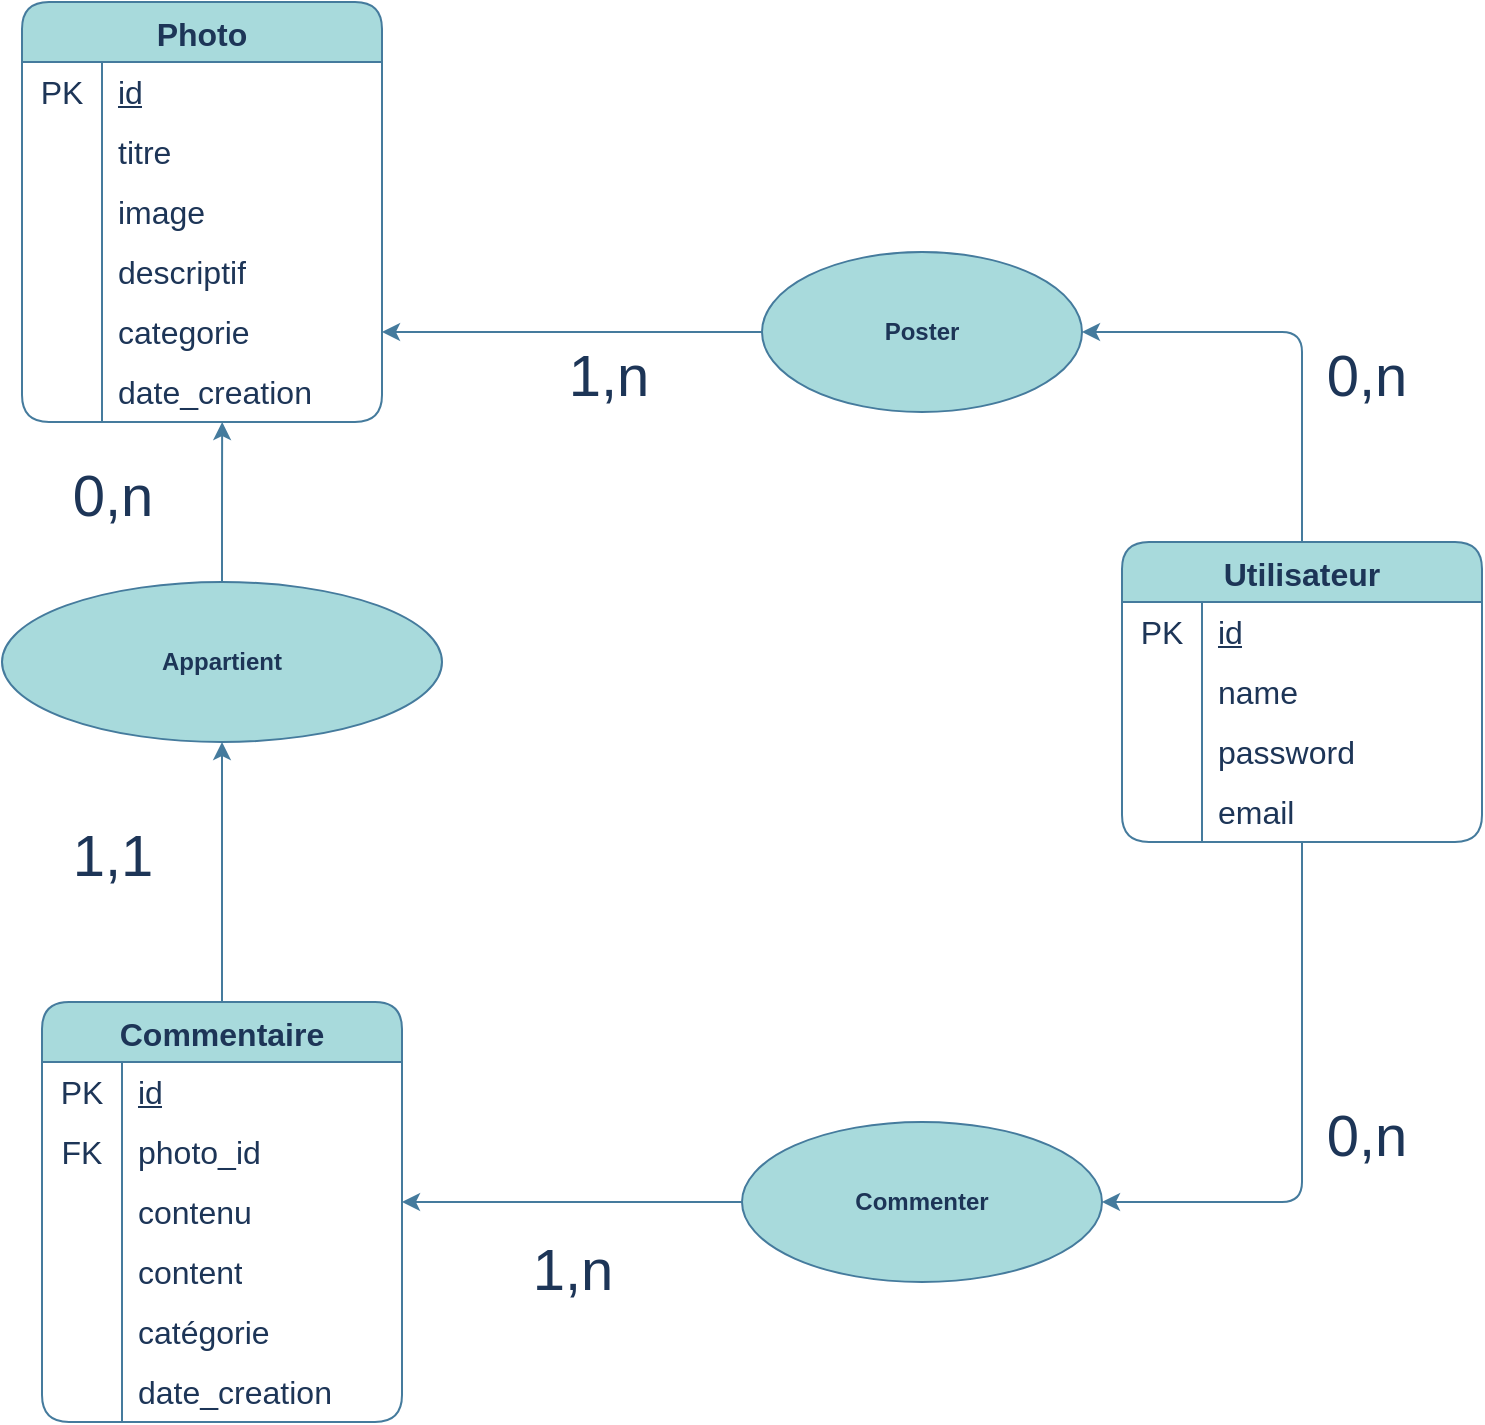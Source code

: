 <mxfile version="21.6.5" type="device">
  <diagram id="R2lEEEUBdFMjLlhIrx00" name="Page-1">
    <mxGraphModel dx="1311" dy="780" grid="0" gridSize="10" guides="1" tooltips="1" connect="1" arrows="1" fold="1" page="1" pageScale="1" pageWidth="850" pageHeight="1100" math="0" shadow="0" extFonts="Permanent Marker^https://fonts.googleapis.com/css?family=Permanent+Marker">
      <root>
        <mxCell id="0" />
        <mxCell id="1" parent="0" />
        <mxCell id="RfDgtVIOhLXn0lKdOV8g-113" style="edgeStyle=orthogonalEdgeStyle;rounded=1;orthogonalLoop=1;jettySize=auto;html=1;entryX=1;entryY=0.5;entryDx=0;entryDy=0;labelBackgroundColor=none;strokeColor=#457B9D;fontColor=default;" parent="1" source="RfDgtVIOhLXn0lKdOV8g-14" target="RfDgtVIOhLXn0lKdOV8g-73" edge="1">
          <mxGeometry relative="1" as="geometry" />
        </mxCell>
        <mxCell id="RfDgtVIOhLXn0lKdOV8g-14" value="Poster" style="ellipse;whiteSpace=wrap;html=1;startSize=30;fontStyle=1;labelBackgroundColor=none;rounded=1;fillColor=#A8DADC;strokeColor=#457B9D;fontColor=#1D3557;" parent="1" vertex="1">
          <mxGeometry x="450" y="225" width="160" height="80" as="geometry" />
        </mxCell>
        <mxCell id="RfDgtVIOhLXn0lKdOV8g-109" style="edgeStyle=orthogonalEdgeStyle;rounded=1;orthogonalLoop=1;jettySize=auto;html=1;labelBackgroundColor=none;strokeColor=#457B9D;fontColor=default;" parent="1" source="RfDgtVIOhLXn0lKdOV8g-25" edge="1">
          <mxGeometry relative="1" as="geometry">
            <mxPoint x="270" y="700" as="targetPoint" />
            <Array as="points">
              <mxPoint x="270" y="700" />
            </Array>
          </mxGeometry>
        </mxCell>
        <mxCell id="RfDgtVIOhLXn0lKdOV8g-25" value="Commenter" style="ellipse;whiteSpace=wrap;html=1;startSize=30;fontStyle=1;labelBackgroundColor=none;rounded=1;fillColor=#A8DADC;strokeColor=#457B9D;fontColor=#1D3557;" parent="1" vertex="1">
          <mxGeometry x="440" y="660" width="180" height="80" as="geometry" />
        </mxCell>
        <mxCell id="RfDgtVIOhLXn0lKdOV8g-114" style="edgeStyle=orthogonalEdgeStyle;rounded=1;orthogonalLoop=1;jettySize=auto;html=1;entryX=0.556;entryY=1;entryDx=0;entryDy=0;entryPerimeter=0;labelBackgroundColor=none;strokeColor=#457B9D;fontColor=default;" parent="1" source="RfDgtVIOhLXn0lKdOV8g-38" target="RfDgtVIOhLXn0lKdOV8g-102" edge="1">
          <mxGeometry relative="1" as="geometry">
            <mxPoint x="180" y="320.0" as="targetPoint" />
          </mxGeometry>
        </mxCell>
        <mxCell id="RfDgtVIOhLXn0lKdOV8g-38" value="Appartient" style="ellipse;whiteSpace=wrap;html=1;startSize=30;fontStyle=1;labelBackgroundColor=none;rounded=1;fillColor=#A8DADC;strokeColor=#457B9D;fontColor=#1D3557;" parent="1" vertex="1">
          <mxGeometry x="70" y="390" width="220" height="80" as="geometry" />
        </mxCell>
        <mxCell id="RfDgtVIOhLXn0lKdOV8g-108" style="edgeStyle=orthogonalEdgeStyle;rounded=1;orthogonalLoop=1;jettySize=auto;html=1;entryX=1;entryY=0.5;entryDx=0;entryDy=0;labelBackgroundColor=none;strokeColor=#457B9D;fontColor=default;" parent="1" source="RfDgtVIOhLXn0lKdOV8g-47" target="RfDgtVIOhLXn0lKdOV8g-25" edge="1">
          <mxGeometry relative="1" as="geometry">
            <Array as="points">
              <mxPoint x="720" y="700" />
            </Array>
          </mxGeometry>
        </mxCell>
        <mxCell id="RfDgtVIOhLXn0lKdOV8g-112" style="edgeStyle=orthogonalEdgeStyle;rounded=1;orthogonalLoop=1;jettySize=auto;html=1;entryX=1;entryY=0.5;entryDx=0;entryDy=0;labelBackgroundColor=none;strokeColor=#457B9D;fontColor=default;" parent="1" source="RfDgtVIOhLXn0lKdOV8g-47" target="RfDgtVIOhLXn0lKdOV8g-14" edge="1">
          <mxGeometry relative="1" as="geometry">
            <Array as="points">
              <mxPoint x="720" y="265" />
            </Array>
          </mxGeometry>
        </mxCell>
        <mxCell id="RfDgtVIOhLXn0lKdOV8g-47" value="Utilisateur" style="shape=table;startSize=30;container=1;collapsible=0;childLayout=tableLayout;fixedRows=1;rowLines=0;fontStyle=1;strokeColor=#457B9D;fontSize=16;rounded=1;labelBackgroundColor=none;fillColor=#A8DADC;fontColor=#1D3557;" parent="1" vertex="1">
          <mxGeometry x="630" y="370" width="180" height="150" as="geometry" />
        </mxCell>
        <mxCell id="RfDgtVIOhLXn0lKdOV8g-48" value="" style="shape=tableRow;horizontal=0;startSize=0;swimlaneHead=0;swimlaneBody=0;top=0;left=0;bottom=0;right=0;collapsible=0;dropTarget=0;fillColor=none;points=[[0,0.5],[1,0.5]];portConstraint=eastwest;strokeColor=#457B9D;fontSize=16;rounded=1;labelBackgroundColor=none;fontColor=#1D3557;" parent="RfDgtVIOhLXn0lKdOV8g-47" vertex="1">
          <mxGeometry y="30" width="180" height="30" as="geometry" />
        </mxCell>
        <mxCell id="RfDgtVIOhLXn0lKdOV8g-49" value="PK" style="shape=partialRectangle;html=1;whiteSpace=wrap;connectable=0;fillColor=none;top=0;left=0;bottom=0;right=0;overflow=hidden;pointerEvents=1;strokeColor=#457B9D;fontSize=16;rounded=1;labelBackgroundColor=none;fontColor=#1D3557;" parent="RfDgtVIOhLXn0lKdOV8g-48" vertex="1">
          <mxGeometry width="40" height="30" as="geometry">
            <mxRectangle width="40" height="30" as="alternateBounds" />
          </mxGeometry>
        </mxCell>
        <mxCell id="RfDgtVIOhLXn0lKdOV8g-50" value="&lt;u&gt;id&lt;/u&gt;" style="shape=partialRectangle;html=1;whiteSpace=wrap;connectable=0;fillColor=none;top=0;left=0;bottom=0;right=0;align=left;spacingLeft=6;overflow=hidden;strokeColor=#457B9D;fontSize=16;rounded=1;labelBackgroundColor=none;fontColor=#1D3557;" parent="RfDgtVIOhLXn0lKdOV8g-48" vertex="1">
          <mxGeometry x="40" width="140" height="30" as="geometry">
            <mxRectangle width="140" height="30" as="alternateBounds" />
          </mxGeometry>
        </mxCell>
        <mxCell id="RfDgtVIOhLXn0lKdOV8g-57" style="shape=tableRow;horizontal=0;startSize=0;swimlaneHead=0;swimlaneBody=0;top=0;left=0;bottom=0;right=0;collapsible=0;dropTarget=0;fillColor=none;points=[[0,0.5],[1,0.5]];portConstraint=eastwest;strokeColor=#457B9D;fontSize=16;rounded=1;labelBackgroundColor=none;fontColor=#1D3557;" parent="RfDgtVIOhLXn0lKdOV8g-47" vertex="1">
          <mxGeometry y="60" width="180" height="30" as="geometry" />
        </mxCell>
        <mxCell id="RfDgtVIOhLXn0lKdOV8g-58" style="shape=partialRectangle;html=1;whiteSpace=wrap;connectable=0;fillColor=none;top=0;left=0;bottom=0;right=0;overflow=hidden;pointerEvents=1;strokeColor=#457B9D;fontSize=16;rounded=1;labelBackgroundColor=none;fontColor=#1D3557;" parent="RfDgtVIOhLXn0lKdOV8g-57" vertex="1">
          <mxGeometry width="40" height="30" as="geometry">
            <mxRectangle width="40" height="30" as="alternateBounds" />
          </mxGeometry>
        </mxCell>
        <mxCell id="RfDgtVIOhLXn0lKdOV8g-59" value="name" style="shape=partialRectangle;html=1;whiteSpace=wrap;connectable=0;fillColor=none;top=0;left=0;bottom=0;right=0;align=left;spacingLeft=6;overflow=hidden;strokeColor=#457B9D;fontSize=16;rounded=1;labelBackgroundColor=none;fontColor=#1D3557;" parent="RfDgtVIOhLXn0lKdOV8g-57" vertex="1">
          <mxGeometry x="40" width="140" height="30" as="geometry">
            <mxRectangle width="140" height="30" as="alternateBounds" />
          </mxGeometry>
        </mxCell>
        <mxCell id="RfDgtVIOhLXn0lKdOV8g-51" value="" style="shape=tableRow;horizontal=0;startSize=0;swimlaneHead=0;swimlaneBody=0;top=0;left=0;bottom=0;right=0;collapsible=0;dropTarget=0;fillColor=none;points=[[0,0.5],[1,0.5]];portConstraint=eastwest;strokeColor=#457B9D;fontSize=16;rounded=1;labelBackgroundColor=none;fontColor=#1D3557;" parent="RfDgtVIOhLXn0lKdOV8g-47" vertex="1">
          <mxGeometry y="90" width="180" height="30" as="geometry" />
        </mxCell>
        <mxCell id="RfDgtVIOhLXn0lKdOV8g-52" value="" style="shape=partialRectangle;html=1;whiteSpace=wrap;connectable=0;fillColor=none;top=0;left=0;bottom=0;right=0;overflow=hidden;strokeColor=#457B9D;fontSize=16;rounded=1;labelBackgroundColor=none;fontColor=#1D3557;" parent="RfDgtVIOhLXn0lKdOV8g-51" vertex="1">
          <mxGeometry width="40" height="30" as="geometry">
            <mxRectangle width="40" height="30" as="alternateBounds" />
          </mxGeometry>
        </mxCell>
        <mxCell id="RfDgtVIOhLXn0lKdOV8g-53" value="password" style="shape=partialRectangle;html=1;whiteSpace=wrap;connectable=0;fillColor=none;top=0;left=0;bottom=0;right=0;align=left;spacingLeft=6;overflow=hidden;strokeColor=#457B9D;fontSize=16;rounded=1;labelBackgroundColor=none;fontColor=#1D3557;" parent="RfDgtVIOhLXn0lKdOV8g-51" vertex="1">
          <mxGeometry x="40" width="140" height="30" as="geometry">
            <mxRectangle width="140" height="30" as="alternateBounds" />
          </mxGeometry>
        </mxCell>
        <mxCell id="RfDgtVIOhLXn0lKdOV8g-54" value="" style="shape=tableRow;horizontal=0;startSize=0;swimlaneHead=0;swimlaneBody=0;top=0;left=0;bottom=0;right=0;collapsible=0;dropTarget=0;fillColor=none;points=[[0,0.5],[1,0.5]];portConstraint=eastwest;strokeColor=#457B9D;fontSize=16;rounded=1;labelBackgroundColor=none;fontColor=#1D3557;" parent="RfDgtVIOhLXn0lKdOV8g-47" vertex="1">
          <mxGeometry y="120" width="180" height="30" as="geometry" />
        </mxCell>
        <mxCell id="RfDgtVIOhLXn0lKdOV8g-55" value="" style="shape=partialRectangle;html=1;whiteSpace=wrap;connectable=0;fillColor=none;top=0;left=0;bottom=0;right=0;overflow=hidden;strokeColor=#457B9D;fontSize=16;rounded=1;labelBackgroundColor=none;fontColor=#1D3557;" parent="RfDgtVIOhLXn0lKdOV8g-54" vertex="1">
          <mxGeometry width="40" height="30" as="geometry">
            <mxRectangle width="40" height="30" as="alternateBounds" />
          </mxGeometry>
        </mxCell>
        <mxCell id="RfDgtVIOhLXn0lKdOV8g-56" value="email" style="shape=partialRectangle;html=1;whiteSpace=wrap;connectable=0;fillColor=none;top=0;left=0;bottom=0;right=0;align=left;spacingLeft=6;overflow=hidden;strokeColor=#457B9D;fontSize=16;rounded=1;labelBackgroundColor=none;fontColor=#1D3557;" parent="RfDgtVIOhLXn0lKdOV8g-54" vertex="1">
          <mxGeometry x="40" width="140" height="30" as="geometry">
            <mxRectangle width="140" height="30" as="alternateBounds" />
          </mxGeometry>
        </mxCell>
        <mxCell id="RfDgtVIOhLXn0lKdOV8g-60" value="Photo" style="shape=table;startSize=30;container=1;collapsible=0;childLayout=tableLayout;fixedRows=1;rowLines=0;fontStyle=1;strokeColor=#457B9D;fontSize=16;rounded=1;labelBackgroundColor=none;fillColor=#A8DADC;fontColor=#1D3557;" parent="1" vertex="1">
          <mxGeometry x="80" y="100" width="180" height="210" as="geometry" />
        </mxCell>
        <mxCell id="RfDgtVIOhLXn0lKdOV8g-61" value="" style="shape=tableRow;horizontal=0;startSize=0;swimlaneHead=0;swimlaneBody=0;top=0;left=0;bottom=0;right=0;collapsible=0;dropTarget=0;fillColor=none;points=[[0,0.5],[1,0.5]];portConstraint=eastwest;strokeColor=#457B9D;fontSize=16;rounded=1;labelBackgroundColor=none;fontColor=#1D3557;" parent="RfDgtVIOhLXn0lKdOV8g-60" vertex="1">
          <mxGeometry y="30" width="180" height="30" as="geometry" />
        </mxCell>
        <mxCell id="RfDgtVIOhLXn0lKdOV8g-62" value="PK" style="shape=partialRectangle;html=1;whiteSpace=wrap;connectable=0;fillColor=none;top=0;left=0;bottom=0;right=0;overflow=hidden;pointerEvents=1;strokeColor=#457B9D;fontSize=16;rounded=1;labelBackgroundColor=none;fontColor=#1D3557;" parent="RfDgtVIOhLXn0lKdOV8g-61" vertex="1">
          <mxGeometry width="40" height="30" as="geometry">
            <mxRectangle width="40" height="30" as="alternateBounds" />
          </mxGeometry>
        </mxCell>
        <mxCell id="RfDgtVIOhLXn0lKdOV8g-63" value="&lt;u&gt;id&lt;/u&gt;" style="shape=partialRectangle;html=1;whiteSpace=wrap;connectable=0;fillColor=none;top=0;left=0;bottom=0;right=0;align=left;spacingLeft=6;overflow=hidden;strokeColor=#457B9D;fontSize=16;rounded=1;labelBackgroundColor=none;fontColor=#1D3557;" parent="RfDgtVIOhLXn0lKdOV8g-61" vertex="1">
          <mxGeometry x="40" width="140" height="30" as="geometry">
            <mxRectangle width="140" height="30" as="alternateBounds" />
          </mxGeometry>
        </mxCell>
        <mxCell id="RfDgtVIOhLXn0lKdOV8g-64" style="shape=tableRow;horizontal=0;startSize=0;swimlaneHead=0;swimlaneBody=0;top=0;left=0;bottom=0;right=0;collapsible=0;dropTarget=0;fillColor=none;points=[[0,0.5],[1,0.5]];portConstraint=eastwest;strokeColor=#457B9D;fontSize=16;rounded=1;labelBackgroundColor=none;fontColor=#1D3557;" parent="RfDgtVIOhLXn0lKdOV8g-60" vertex="1">
          <mxGeometry y="60" width="180" height="30" as="geometry" />
        </mxCell>
        <mxCell id="RfDgtVIOhLXn0lKdOV8g-65" style="shape=partialRectangle;html=1;whiteSpace=wrap;connectable=0;fillColor=none;top=0;left=0;bottom=0;right=0;overflow=hidden;pointerEvents=1;strokeColor=#457B9D;fontSize=16;rounded=1;labelBackgroundColor=none;fontColor=#1D3557;" parent="RfDgtVIOhLXn0lKdOV8g-64" vertex="1">
          <mxGeometry width="40" height="30" as="geometry">
            <mxRectangle width="40" height="30" as="alternateBounds" />
          </mxGeometry>
        </mxCell>
        <mxCell id="RfDgtVIOhLXn0lKdOV8g-66" value="titre" style="shape=partialRectangle;html=1;whiteSpace=wrap;connectable=0;fillColor=none;top=0;left=0;bottom=0;right=0;align=left;spacingLeft=6;overflow=hidden;strokeColor=#457B9D;fontSize=16;rounded=1;labelBackgroundColor=none;fontColor=#1D3557;" parent="RfDgtVIOhLXn0lKdOV8g-64" vertex="1">
          <mxGeometry x="40" width="140" height="30" as="geometry">
            <mxRectangle width="140" height="30" as="alternateBounds" />
          </mxGeometry>
        </mxCell>
        <mxCell id="RfDgtVIOhLXn0lKdOV8g-67" value="" style="shape=tableRow;horizontal=0;startSize=0;swimlaneHead=0;swimlaneBody=0;top=0;left=0;bottom=0;right=0;collapsible=0;dropTarget=0;fillColor=none;points=[[0,0.5],[1,0.5]];portConstraint=eastwest;strokeColor=#457B9D;fontSize=16;rounded=1;labelBackgroundColor=none;fontColor=#1D3557;" parent="RfDgtVIOhLXn0lKdOV8g-60" vertex="1">
          <mxGeometry y="90" width="180" height="30" as="geometry" />
        </mxCell>
        <mxCell id="RfDgtVIOhLXn0lKdOV8g-68" value="" style="shape=partialRectangle;html=1;whiteSpace=wrap;connectable=0;fillColor=none;top=0;left=0;bottom=0;right=0;overflow=hidden;strokeColor=#457B9D;fontSize=16;rounded=1;labelBackgroundColor=none;fontColor=#1D3557;" parent="RfDgtVIOhLXn0lKdOV8g-67" vertex="1">
          <mxGeometry width="40" height="30" as="geometry">
            <mxRectangle width="40" height="30" as="alternateBounds" />
          </mxGeometry>
        </mxCell>
        <mxCell id="RfDgtVIOhLXn0lKdOV8g-69" value="image" style="shape=partialRectangle;html=1;whiteSpace=wrap;connectable=0;fillColor=none;top=0;left=0;bottom=0;right=0;align=left;spacingLeft=6;overflow=hidden;strokeColor=#457B9D;fontSize=16;rounded=1;labelBackgroundColor=none;fontColor=#1D3557;" parent="RfDgtVIOhLXn0lKdOV8g-67" vertex="1">
          <mxGeometry x="40" width="140" height="30" as="geometry">
            <mxRectangle width="140" height="30" as="alternateBounds" />
          </mxGeometry>
        </mxCell>
        <mxCell id="RfDgtVIOhLXn0lKdOV8g-70" value="" style="shape=tableRow;horizontal=0;startSize=0;swimlaneHead=0;swimlaneBody=0;top=0;left=0;bottom=0;right=0;collapsible=0;dropTarget=0;fillColor=none;points=[[0,0.5],[1,0.5]];portConstraint=eastwest;strokeColor=#457B9D;fontSize=16;rounded=1;labelBackgroundColor=none;fontColor=#1D3557;" parent="RfDgtVIOhLXn0lKdOV8g-60" vertex="1">
          <mxGeometry y="120" width="180" height="30" as="geometry" />
        </mxCell>
        <mxCell id="RfDgtVIOhLXn0lKdOV8g-71" value="" style="shape=partialRectangle;html=1;whiteSpace=wrap;connectable=0;fillColor=none;top=0;left=0;bottom=0;right=0;overflow=hidden;strokeColor=#457B9D;fontSize=16;rounded=1;labelBackgroundColor=none;fontColor=#1D3557;" parent="RfDgtVIOhLXn0lKdOV8g-70" vertex="1">
          <mxGeometry width="40" height="30" as="geometry">
            <mxRectangle width="40" height="30" as="alternateBounds" />
          </mxGeometry>
        </mxCell>
        <mxCell id="RfDgtVIOhLXn0lKdOV8g-72" value="descriptif" style="shape=partialRectangle;html=1;whiteSpace=wrap;connectable=0;fillColor=none;top=0;left=0;bottom=0;right=0;align=left;spacingLeft=6;overflow=hidden;strokeColor=#457B9D;fontSize=16;rounded=1;labelBackgroundColor=none;fontColor=#1D3557;" parent="RfDgtVIOhLXn0lKdOV8g-70" vertex="1">
          <mxGeometry x="40" width="140" height="30" as="geometry">
            <mxRectangle width="140" height="30" as="alternateBounds" />
          </mxGeometry>
        </mxCell>
        <mxCell id="RfDgtVIOhLXn0lKdOV8g-73" style="shape=tableRow;horizontal=0;startSize=0;swimlaneHead=0;swimlaneBody=0;top=0;left=0;bottom=0;right=0;collapsible=0;dropTarget=0;fillColor=none;points=[[0,0.5],[1,0.5]];portConstraint=eastwest;strokeColor=#457B9D;fontSize=16;rounded=1;labelBackgroundColor=none;fontColor=#1D3557;" parent="RfDgtVIOhLXn0lKdOV8g-60" vertex="1">
          <mxGeometry y="150" width="180" height="30" as="geometry" />
        </mxCell>
        <mxCell id="RfDgtVIOhLXn0lKdOV8g-74" style="shape=partialRectangle;html=1;whiteSpace=wrap;connectable=0;fillColor=none;top=0;left=0;bottom=0;right=0;overflow=hidden;strokeColor=#457B9D;fontSize=16;rounded=1;labelBackgroundColor=none;fontColor=#1D3557;" parent="RfDgtVIOhLXn0lKdOV8g-73" vertex="1">
          <mxGeometry width="40" height="30" as="geometry">
            <mxRectangle width="40" height="30" as="alternateBounds" />
          </mxGeometry>
        </mxCell>
        <mxCell id="RfDgtVIOhLXn0lKdOV8g-75" value="categorie" style="shape=partialRectangle;html=1;whiteSpace=wrap;connectable=0;fillColor=none;top=0;left=0;bottom=0;right=0;align=left;spacingLeft=6;overflow=hidden;strokeColor=#457B9D;fontSize=16;rounded=1;labelBackgroundColor=none;fontColor=#1D3557;" parent="RfDgtVIOhLXn0lKdOV8g-73" vertex="1">
          <mxGeometry x="40" width="140" height="30" as="geometry">
            <mxRectangle width="140" height="30" as="alternateBounds" />
          </mxGeometry>
        </mxCell>
        <mxCell id="RfDgtVIOhLXn0lKdOV8g-102" style="shape=tableRow;horizontal=0;startSize=0;swimlaneHead=0;swimlaneBody=0;top=0;left=0;bottom=0;right=0;collapsible=0;dropTarget=0;fillColor=none;points=[[0,0.5],[1,0.5]];portConstraint=eastwest;strokeColor=#457B9D;fontSize=16;rounded=1;labelBackgroundColor=none;fontColor=#1D3557;" parent="RfDgtVIOhLXn0lKdOV8g-60" vertex="1">
          <mxGeometry y="180" width="180" height="30" as="geometry" />
        </mxCell>
        <mxCell id="RfDgtVIOhLXn0lKdOV8g-103" style="shape=partialRectangle;html=1;whiteSpace=wrap;connectable=0;fillColor=none;top=0;left=0;bottom=0;right=0;overflow=hidden;strokeColor=#457B9D;fontSize=16;rounded=1;labelBackgroundColor=none;fontColor=#1D3557;" parent="RfDgtVIOhLXn0lKdOV8g-102" vertex="1">
          <mxGeometry width="40" height="30" as="geometry">
            <mxRectangle width="40" height="30" as="alternateBounds" />
          </mxGeometry>
        </mxCell>
        <mxCell id="RfDgtVIOhLXn0lKdOV8g-104" value="date_creation" style="shape=partialRectangle;html=1;whiteSpace=wrap;connectable=0;fillColor=none;top=0;left=0;bottom=0;right=0;align=left;spacingLeft=6;overflow=hidden;strokeColor=#457B9D;fontSize=16;rounded=1;labelBackgroundColor=none;fontColor=#1D3557;" parent="RfDgtVIOhLXn0lKdOV8g-102" vertex="1">
          <mxGeometry x="40" width="140" height="30" as="geometry">
            <mxRectangle width="140" height="30" as="alternateBounds" />
          </mxGeometry>
        </mxCell>
        <mxCell id="RfDgtVIOhLXn0lKdOV8g-110" style="edgeStyle=orthogonalEdgeStyle;rounded=1;orthogonalLoop=1;jettySize=auto;html=1;entryX=0.5;entryY=1;entryDx=0;entryDy=0;labelBackgroundColor=none;strokeColor=#457B9D;fontColor=default;" parent="1" source="RfDgtVIOhLXn0lKdOV8g-76" target="RfDgtVIOhLXn0lKdOV8g-38" edge="1">
          <mxGeometry relative="1" as="geometry" />
        </mxCell>
        <mxCell id="RfDgtVIOhLXn0lKdOV8g-76" value="Commentaire" style="shape=table;startSize=30;container=1;collapsible=0;childLayout=tableLayout;fixedRows=1;rowLines=0;fontStyle=1;strokeColor=#457B9D;fontSize=16;rounded=1;labelBackgroundColor=none;fillColor=#A8DADC;fontColor=#1D3557;" parent="1" vertex="1">
          <mxGeometry x="90" y="600" width="180" height="210" as="geometry" />
        </mxCell>
        <mxCell id="RfDgtVIOhLXn0lKdOV8g-77" value="" style="shape=tableRow;horizontal=0;startSize=0;swimlaneHead=0;swimlaneBody=0;top=0;left=0;bottom=0;right=0;collapsible=0;dropTarget=0;fillColor=none;points=[[0,0.5],[1,0.5]];portConstraint=eastwest;strokeColor=#457B9D;fontSize=16;rounded=1;labelBackgroundColor=none;fontColor=#1D3557;" parent="RfDgtVIOhLXn0lKdOV8g-76" vertex="1">
          <mxGeometry y="30" width="180" height="30" as="geometry" />
        </mxCell>
        <mxCell id="RfDgtVIOhLXn0lKdOV8g-78" value="PK" style="shape=partialRectangle;html=1;whiteSpace=wrap;connectable=0;fillColor=none;top=0;left=0;bottom=0;right=0;overflow=hidden;pointerEvents=1;strokeColor=#457B9D;fontSize=16;rounded=1;labelBackgroundColor=none;fontColor=#1D3557;" parent="RfDgtVIOhLXn0lKdOV8g-77" vertex="1">
          <mxGeometry width="40" height="30" as="geometry">
            <mxRectangle width="40" height="30" as="alternateBounds" />
          </mxGeometry>
        </mxCell>
        <mxCell id="RfDgtVIOhLXn0lKdOV8g-79" value="&lt;u&gt;id&lt;/u&gt;" style="shape=partialRectangle;html=1;whiteSpace=wrap;connectable=0;fillColor=none;top=0;left=0;bottom=0;right=0;align=left;spacingLeft=6;overflow=hidden;strokeColor=#457B9D;fontSize=16;rounded=1;labelBackgroundColor=none;fontColor=#1D3557;" parent="RfDgtVIOhLXn0lKdOV8g-77" vertex="1">
          <mxGeometry x="40" width="140" height="30" as="geometry">
            <mxRectangle width="140" height="30" as="alternateBounds" />
          </mxGeometry>
        </mxCell>
        <mxCell id="RfDgtVIOhLXn0lKdOV8g-80" style="shape=tableRow;horizontal=0;startSize=0;swimlaneHead=0;swimlaneBody=0;top=0;left=0;bottom=0;right=0;collapsible=0;dropTarget=0;fillColor=none;points=[[0,0.5],[1,0.5]];portConstraint=eastwest;strokeColor=#457B9D;fontSize=16;rounded=1;labelBackgroundColor=none;fontColor=#1D3557;" parent="RfDgtVIOhLXn0lKdOV8g-76" vertex="1">
          <mxGeometry y="60" width="180" height="30" as="geometry" />
        </mxCell>
        <mxCell id="RfDgtVIOhLXn0lKdOV8g-81" style="shape=partialRectangle;html=1;whiteSpace=wrap;connectable=0;fillColor=none;top=0;left=0;bottom=0;right=0;overflow=hidden;pointerEvents=1;strokeColor=#457B9D;fontSize=16;rounded=1;labelBackgroundColor=none;fontColor=#1D3557;" parent="RfDgtVIOhLXn0lKdOV8g-80" vertex="1">
          <mxGeometry width="40" height="30" as="geometry">
            <mxRectangle width="40" height="30" as="alternateBounds" />
          </mxGeometry>
        </mxCell>
        <mxCell id="RfDgtVIOhLXn0lKdOV8g-82" value="photo_id" style="shape=partialRectangle;html=1;whiteSpace=wrap;connectable=0;fillColor=none;top=0;left=0;bottom=0;right=0;align=left;spacingLeft=6;overflow=hidden;strokeColor=#457B9D;fontSize=16;rounded=1;labelBackgroundColor=none;fontColor=#1D3557;" parent="RfDgtVIOhLXn0lKdOV8g-80" vertex="1">
          <mxGeometry x="40" width="140" height="30" as="geometry">
            <mxRectangle width="140" height="30" as="alternateBounds" />
          </mxGeometry>
        </mxCell>
        <mxCell id="RfDgtVIOhLXn0lKdOV8g-83" value="" style="shape=tableRow;horizontal=0;startSize=0;swimlaneHead=0;swimlaneBody=0;top=0;left=0;bottom=0;right=0;collapsible=0;dropTarget=0;fillColor=none;points=[[0,0.5],[1,0.5]];portConstraint=eastwest;strokeColor=#457B9D;fontSize=16;rounded=1;labelBackgroundColor=none;fontColor=#1D3557;" parent="RfDgtVIOhLXn0lKdOV8g-76" vertex="1">
          <mxGeometry y="90" width="180" height="30" as="geometry" />
        </mxCell>
        <mxCell id="RfDgtVIOhLXn0lKdOV8g-84" value="" style="shape=partialRectangle;html=1;whiteSpace=wrap;connectable=0;fillColor=none;top=0;left=0;bottom=0;right=0;overflow=hidden;strokeColor=#457B9D;fontSize=16;rounded=1;labelBackgroundColor=none;fontColor=#1D3557;" parent="RfDgtVIOhLXn0lKdOV8g-83" vertex="1">
          <mxGeometry width="40" height="30" as="geometry">
            <mxRectangle width="40" height="30" as="alternateBounds" />
          </mxGeometry>
        </mxCell>
        <mxCell id="RfDgtVIOhLXn0lKdOV8g-85" value="contenu" style="shape=partialRectangle;html=1;whiteSpace=wrap;connectable=0;fillColor=none;top=0;left=0;bottom=0;right=0;align=left;spacingLeft=6;overflow=hidden;strokeColor=#457B9D;fontSize=16;rounded=1;labelBackgroundColor=none;fontColor=#1D3557;" parent="RfDgtVIOhLXn0lKdOV8g-83" vertex="1">
          <mxGeometry x="40" width="140" height="30" as="geometry">
            <mxRectangle width="140" height="30" as="alternateBounds" />
          </mxGeometry>
        </mxCell>
        <mxCell id="RfDgtVIOhLXn0lKdOV8g-86" value="" style="shape=tableRow;horizontal=0;startSize=0;swimlaneHead=0;swimlaneBody=0;top=0;left=0;bottom=0;right=0;collapsible=0;dropTarget=0;fillColor=none;points=[[0,0.5],[1,0.5]];portConstraint=eastwest;strokeColor=#457B9D;fontSize=16;rounded=1;labelBackgroundColor=none;fontColor=#1D3557;" parent="RfDgtVIOhLXn0lKdOV8g-76" vertex="1">
          <mxGeometry y="120" width="180" height="30" as="geometry" />
        </mxCell>
        <mxCell id="RfDgtVIOhLXn0lKdOV8g-87" value="" style="shape=partialRectangle;html=1;whiteSpace=wrap;connectable=0;fillColor=none;top=0;left=0;bottom=0;right=0;overflow=hidden;strokeColor=#457B9D;fontSize=16;rounded=1;labelBackgroundColor=none;fontColor=#1D3557;" parent="RfDgtVIOhLXn0lKdOV8g-86" vertex="1">
          <mxGeometry width="40" height="30" as="geometry">
            <mxRectangle width="40" height="30" as="alternateBounds" />
          </mxGeometry>
        </mxCell>
        <mxCell id="RfDgtVIOhLXn0lKdOV8g-88" value="content" style="shape=partialRectangle;html=1;whiteSpace=wrap;connectable=0;fillColor=none;top=0;left=0;bottom=0;right=0;align=left;spacingLeft=6;overflow=hidden;strokeColor=#457B9D;fontSize=16;rounded=1;labelBackgroundColor=none;fontColor=#1D3557;" parent="RfDgtVIOhLXn0lKdOV8g-86" vertex="1">
          <mxGeometry x="40" width="140" height="30" as="geometry">
            <mxRectangle width="140" height="30" as="alternateBounds" />
          </mxGeometry>
        </mxCell>
        <mxCell id="RfDgtVIOhLXn0lKdOV8g-89" style="shape=tableRow;horizontal=0;startSize=0;swimlaneHead=0;swimlaneBody=0;top=0;left=0;bottom=0;right=0;collapsible=0;dropTarget=0;fillColor=none;points=[[0,0.5],[1,0.5]];portConstraint=eastwest;strokeColor=#457B9D;fontSize=16;rounded=1;labelBackgroundColor=none;fontColor=#1D3557;" parent="RfDgtVIOhLXn0lKdOV8g-76" vertex="1">
          <mxGeometry y="150" width="180" height="30" as="geometry" />
        </mxCell>
        <mxCell id="RfDgtVIOhLXn0lKdOV8g-90" style="shape=partialRectangle;html=1;whiteSpace=wrap;connectable=0;fillColor=none;top=0;left=0;bottom=0;right=0;overflow=hidden;strokeColor=#457B9D;fontSize=16;rounded=1;labelBackgroundColor=none;fontColor=#1D3557;" parent="RfDgtVIOhLXn0lKdOV8g-89" vertex="1">
          <mxGeometry width="40" height="30" as="geometry">
            <mxRectangle width="40" height="30" as="alternateBounds" />
          </mxGeometry>
        </mxCell>
        <mxCell id="RfDgtVIOhLXn0lKdOV8g-91" value="catégorie" style="shape=partialRectangle;html=1;whiteSpace=wrap;connectable=0;fillColor=none;top=0;left=0;bottom=0;right=0;align=left;spacingLeft=6;overflow=hidden;strokeColor=#457B9D;fontSize=16;rounded=1;labelBackgroundColor=none;fontColor=#1D3557;" parent="RfDgtVIOhLXn0lKdOV8g-89" vertex="1">
          <mxGeometry x="40" width="140" height="30" as="geometry">
            <mxRectangle width="140" height="30" as="alternateBounds" />
          </mxGeometry>
        </mxCell>
        <mxCell id="RfDgtVIOhLXn0lKdOV8g-105" style="shape=tableRow;horizontal=0;startSize=0;swimlaneHead=0;swimlaneBody=0;top=0;left=0;bottom=0;right=0;collapsible=0;dropTarget=0;fillColor=none;points=[[0,0.5],[1,0.5]];portConstraint=eastwest;strokeColor=#457B9D;fontSize=16;rounded=1;labelBackgroundColor=none;fontColor=#1D3557;" parent="RfDgtVIOhLXn0lKdOV8g-76" vertex="1">
          <mxGeometry y="180" width="180" height="30" as="geometry" />
        </mxCell>
        <mxCell id="RfDgtVIOhLXn0lKdOV8g-106" style="shape=partialRectangle;html=1;whiteSpace=wrap;connectable=0;fillColor=none;top=0;left=0;bottom=0;right=0;overflow=hidden;strokeColor=#457B9D;fontSize=16;rounded=1;labelBackgroundColor=none;fontColor=#1D3557;" parent="RfDgtVIOhLXn0lKdOV8g-105" vertex="1">
          <mxGeometry width="40" height="30" as="geometry">
            <mxRectangle width="40" height="30" as="alternateBounds" />
          </mxGeometry>
        </mxCell>
        <mxCell id="RfDgtVIOhLXn0lKdOV8g-107" value="date_creation" style="shape=partialRectangle;html=1;whiteSpace=wrap;connectable=0;fillColor=none;top=0;left=0;bottom=0;right=0;align=left;spacingLeft=6;overflow=hidden;strokeColor=#457B9D;fontSize=16;rounded=1;labelBackgroundColor=none;fontColor=#1D3557;" parent="RfDgtVIOhLXn0lKdOV8g-105" vertex="1">
          <mxGeometry x="40" width="140" height="30" as="geometry">
            <mxRectangle width="140" height="30" as="alternateBounds" />
          </mxGeometry>
        </mxCell>
        <mxCell id="RfDgtVIOhLXn0lKdOV8g-101" value="FK" style="shape=partialRectangle;html=1;whiteSpace=wrap;connectable=0;fillColor=none;top=0;left=0;bottom=0;right=0;overflow=hidden;pointerEvents=1;strokeColor=#457B9D;fontSize=16;rounded=1;labelBackgroundColor=none;fontColor=#1D3557;" parent="1" vertex="1">
          <mxGeometry x="90" y="660" width="40" height="30" as="geometry">
            <mxRectangle width="40" height="30" as="alternateBounds" />
          </mxGeometry>
        </mxCell>
        <mxCell id="RfDgtVIOhLXn0lKdOV8g-115" value="&lt;font style=&quot;font-size: 29px;&quot;&gt;1,n&lt;/font&gt;" style="text;html=1;align=center;verticalAlign=middle;resizable=0;points=[];autosize=1;strokeColor=none;fillColor=none;fontColor=#1D3557;" parent="1" vertex="1">
          <mxGeometry x="344" y="263" width="58" height="47" as="geometry" />
        </mxCell>
        <mxCell id="RfDgtVIOhLXn0lKdOV8g-116" value="&lt;font style=&quot;font-size: 29px;&quot;&gt;0,n&lt;/font&gt;" style="text;html=1;align=center;verticalAlign=middle;resizable=0;points=[];autosize=1;strokeColor=none;fillColor=none;fontColor=#1D3557;" parent="1" vertex="1">
          <mxGeometry x="723" y="263" width="58" height="47" as="geometry" />
        </mxCell>
        <mxCell id="RfDgtVIOhLXn0lKdOV8g-117" value="&lt;font style=&quot;font-size: 29px;&quot;&gt;0,n&lt;/font&gt;" style="text;html=1;align=center;verticalAlign=middle;resizable=0;points=[];autosize=1;strokeColor=none;fillColor=none;fontColor=#1D3557;" parent="1" vertex="1">
          <mxGeometry x="723" y="643" width="58" height="47" as="geometry" />
        </mxCell>
        <mxCell id="RfDgtVIOhLXn0lKdOV8g-118" value="&lt;font style=&quot;font-size: 29px;&quot;&gt;0,n&lt;/font&gt;" style="text;html=1;align=center;verticalAlign=middle;resizable=0;points=[];autosize=1;strokeColor=none;fillColor=none;fontColor=#1D3557;" parent="1" vertex="1">
          <mxGeometry x="96" y="323" width="58" height="47" as="geometry" />
        </mxCell>
        <mxCell id="RfDgtVIOhLXn0lKdOV8g-119" value="&lt;font style=&quot;font-size: 29px;&quot;&gt;1,1&lt;/font&gt;" style="text;html=1;align=center;verticalAlign=middle;resizable=0;points=[];autosize=1;strokeColor=none;fillColor=none;fontColor=#1D3557;" parent="1" vertex="1">
          <mxGeometry x="96" y="503" width="58" height="47" as="geometry" />
        </mxCell>
        <mxCell id="RfDgtVIOhLXn0lKdOV8g-120" value="&lt;font style=&quot;font-size: 29px;&quot;&gt;1,n&lt;/font&gt;" style="text;html=1;align=center;verticalAlign=middle;resizable=0;points=[];autosize=1;strokeColor=none;fillColor=none;fontColor=#1D3557;" parent="1" vertex="1">
          <mxGeometry x="326" y="710" width="58" height="47" as="geometry" />
        </mxCell>
      </root>
    </mxGraphModel>
  </diagram>
</mxfile>
